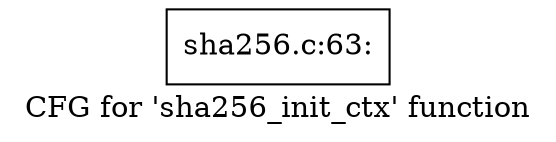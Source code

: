 digraph "CFG for 'sha256_init_ctx' function" {
	label="CFG for 'sha256_init_ctx' function";

	Node0xcf658a0 [shape=record,label="{sha256.c:63:}"];
}
